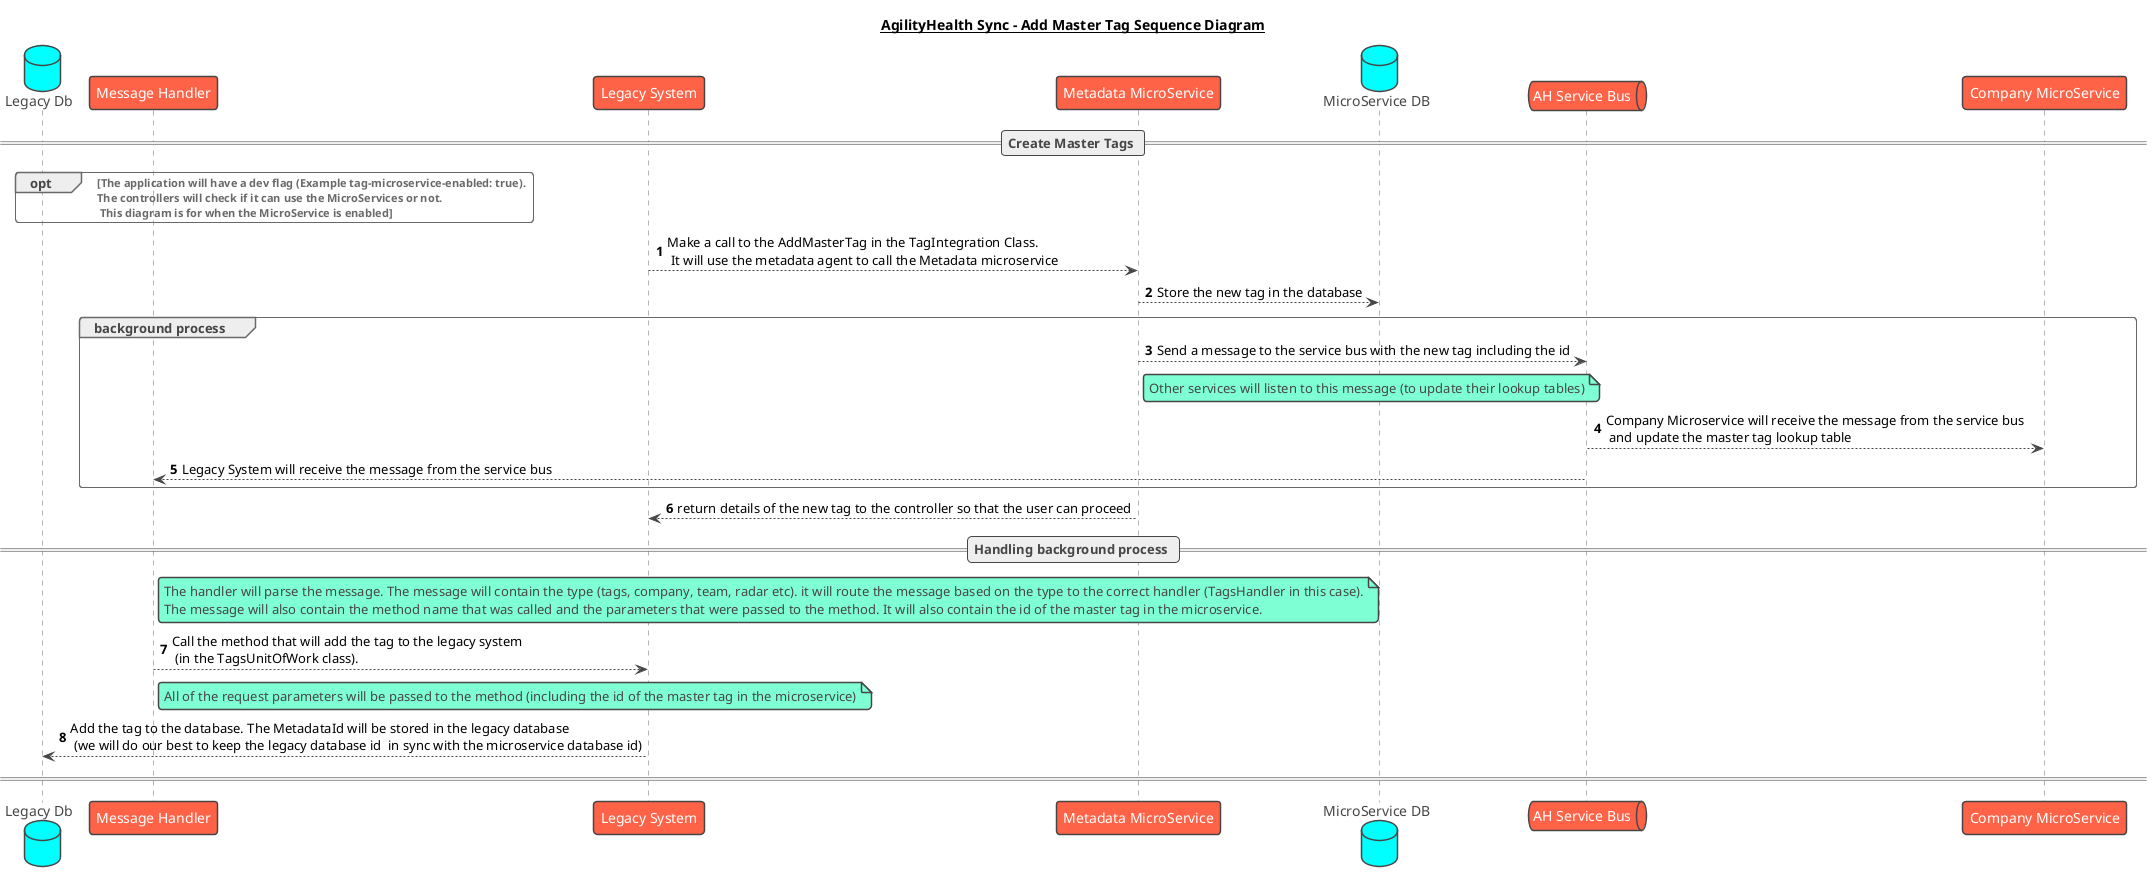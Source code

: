 ﻿@startuml
title <u>AgilityHealth Sync - Add Master Tag Sequence Diagram</u>

!theme vibrant

autonumber

database "Legacy Db" as LegacyDB
participant "Message Handler" as messageHandler
participant "Legacy System" as Legacy

participant "Metadata MicroService" as MicroService
database "MicroService DB" as MicroServiceDB
queue "AH Service Bus" as serviceBus
participant "Company MicroService" as CM

== Create Master Tags ==

opt The application will have a dev flag <b>(Example tag-microservice-enabled: true)</b>. \nThe controllers will check if it can use the MicroServices or not. \n This diagram is for when the MicroService is enabled
end
Legacy --> MicroService: Make a call to the AddMasterTag in the TagIntegration Class. \n It will use the metadata agent to call the Metadata microservice
MicroService --> MicroServiceDB: Store the new tag in the database
group background process
MicroService --> serviceBus: Send a message to the service bus with the new tag including the id
note right of MicroService
Other services will listen to this message (to update their lookup tables)
end note
serviceBus --> CM: Company Microservice will receive the message from the service bus \n and update the master tag lookup table
serviceBus --> messageHandler: Legacy System will receive the message from the service bus
end
MicroService --> Legacy: return details of the new tag to the controller so that the user can proceed

== Handling background process ==

note right of messageHandler
The handler will parse the message. The message will contain the type (tags, company, team, radar etc). it will route the message based on the type to the correct handler (TagsHandler in this case).
The message will also contain the method name that was called and the parameters that were passed to the method. It will also contain the id of the master tag in the microservice.
end note

messageHandler --> Legacy : Call the method that will add the tag to the legacy system \n (in the TagsUnitOfWork class). 
note right of messageHandler 
All of the request parameters will be passed to the method (including the id of the master tag in the microservice)
end note
Legacy --> LegacyDB: Add the tag to the database. The MetadataId will be stored in the legacy database \n (we will do our best to keep the legacy database id  in sync with the microservice database id)

====
@enduml